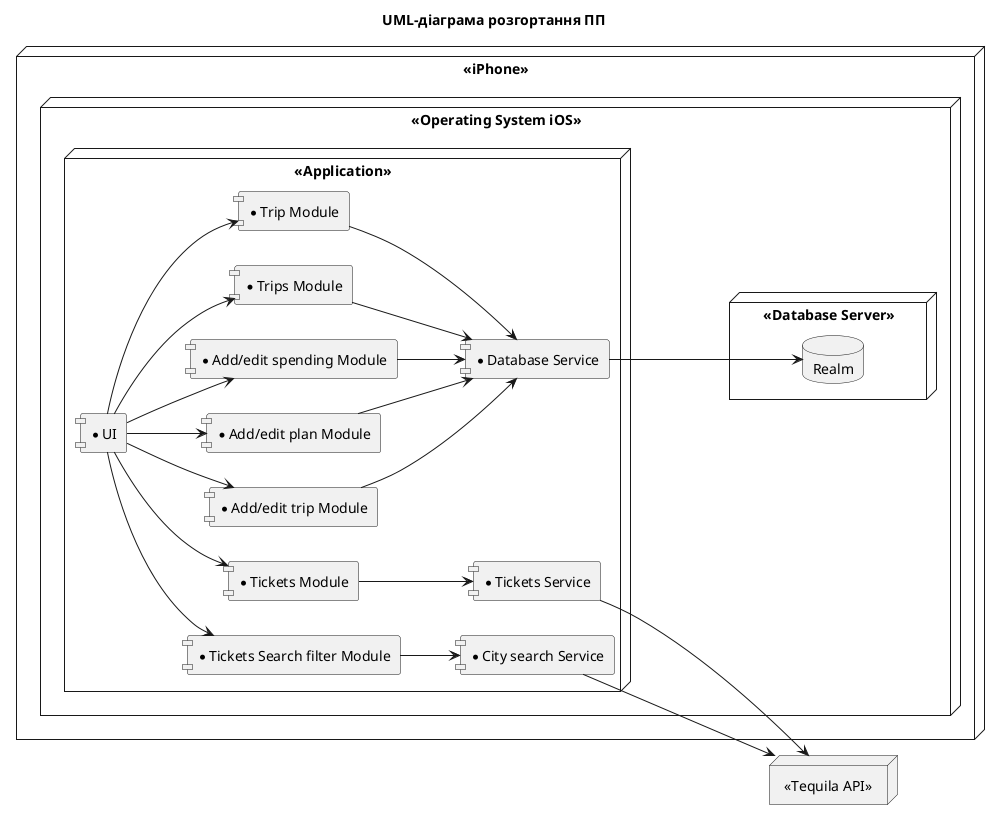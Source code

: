 @startuml
title UML-діаграма розгортання ПП

left to right direction

skinparam componentStyle uml1

node "<<iPhone>>" {
    node "<<Operating System iOS>>" {
        node "<<Application>>" {
            component [*UI] as ui
            component [*Trips Module] as tripsModule
            component [*Trip Module] as tripModule
            component [*Add/edit trip Module] as addEditTripModule
            component [*Add/edit plan Module] as addEditPlanModule
            component [*Add/edit spending Module] as addEditSpendingModule
            component [*Database Service] as databaseService
            component [*Tickets Search filter Module] as ticketsSearchFilterModule
            component [*City search Service] as citySearchService
            component [*Tickets Module] as ticketsModule
            component [*Tickets Service] as ticketsService
        }

        node "<<Database Server>>" {
            database Realm as realm
        }
    }
}

node "<<Tequila API>>" as tequilaAPI

ui --> tripsModule
ui --> tripModule
ui --> addEditTripModule
ui --> addEditPlanModule
ui --> addEditSpendingModule
ui --> ticketsSearchFilterModule
ui --> ticketsModule

tripsModule --> databaseService
tripModule --> databaseService
addEditTripModule --> databaseService
addEditPlanModule --> databaseService
addEditSpendingModule --> databaseService

databaseService --> realm

ticketsSearchFilterModule --> citySearchService
ticketsModule --> ticketsService

citySearchService --> tequilaAPI
ticketsService --> tequilaAPI
@enduml
